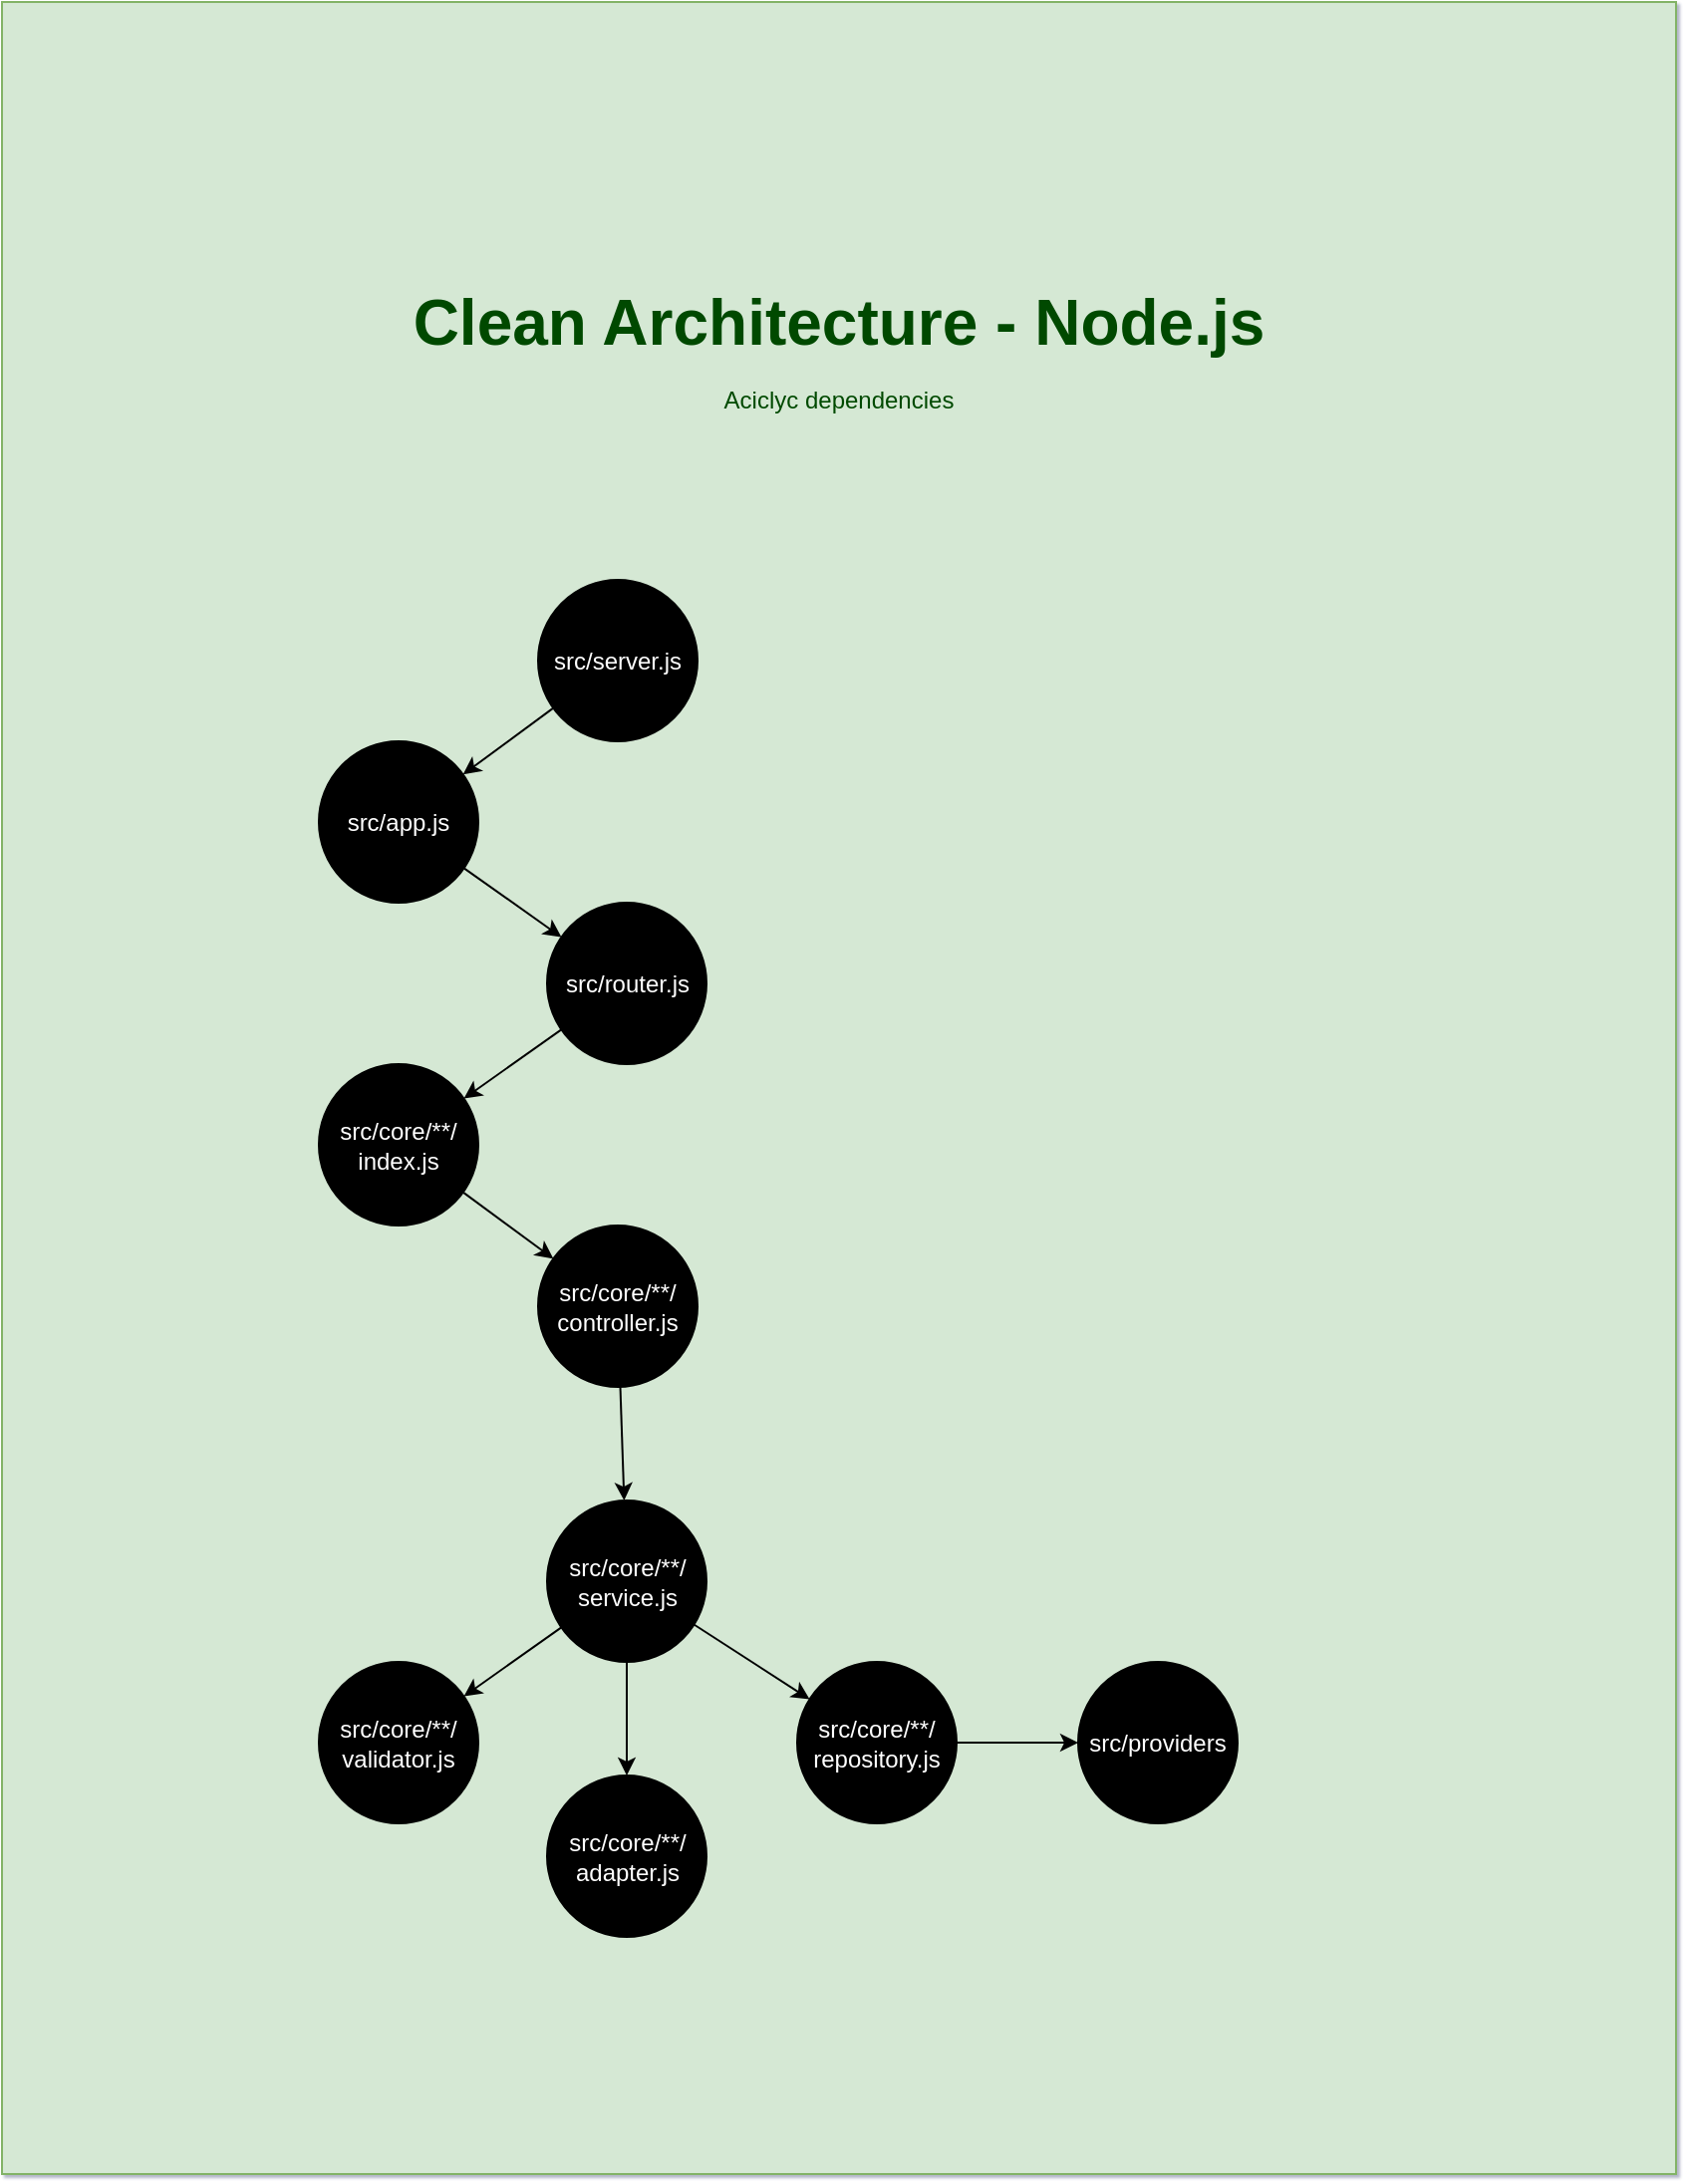 <mxfile version="11.1.4" type="device"><diagram id="9NOa19nKeHXp3vryzbu1" name="Page-1"><mxGraphModel dx="1577" dy="1085" grid="1" gridSize="10" guides="1" tooltips="1" connect="1" arrows="1" fold="1" page="1" pageScale="1" pageWidth="850" pageHeight="1100" background="#FFFFFF" math="0" shadow="1"><root><mxCell id="0"/><mxCell id="1" parent="0"/><mxCell id="76Sq_1ET0rfBBQ_Ms0kL-8" value="" style="rounded=0;whiteSpace=wrap;html=1;fontSize=20;fillColor=#d5e8d4;strokeColor=#82b366;" parent="1" vertex="1"><mxGeometry x="1" width="840" height="1090" as="geometry"/></mxCell><mxCell id="76Sq_1ET0rfBBQ_Ms0kL-7" value="Clean Architecture - Node.js" style="text;align=center;fontStyle=1;verticalAlign=middle;spacingLeft=3;spacingRight=3;strokeColor=none;rotatable=0;points=[[0,0.5],[1,0.5]];portConstraint=eastwest;fontSize=32;fontColor=#004A00;" parent="1" vertex="1"><mxGeometry x="221" y="144" width="400" height="26" as="geometry"/></mxCell><mxCell id="2TXlCD2JMoepZiUoXhZt-3" value="Aciclyc dependencies" style="text;html=1;strokeColor=none;fillColor=none;align=center;verticalAlign=middle;whiteSpace=wrap;rounded=0;fontColor=#004A00;" vertex="1" parent="1"><mxGeometry x="341" y="190" width="160" height="20" as="geometry"/></mxCell><mxCell id="ZysWmgDuxg21pPULO_9l-31" value="" style="rounded=0;orthogonalLoop=1;jettySize=auto;html=1;" parent="1" source="ZysWmgDuxg21pPULO_9l-2" target="ZysWmgDuxg21pPULO_9l-16" edge="1"><mxGeometry relative="1" as="geometry"><mxPoint x="460.0" y="519.5" as="targetPoint"/></mxGeometry></mxCell><mxCell id="ZysWmgDuxg21pPULO_9l-2" value="src/core/**/&lt;br&gt;repository.js" style="ellipse;whiteSpace=wrap;html=1;aspect=fixed;fillColor=#000000;fontColor=#FFFFFF;" parent="1" vertex="1"><mxGeometry x="400" y="833" width="80" height="81" as="geometry"/></mxCell><mxCell id="ZysWmgDuxg21pPULO_9l-12" style="rounded=0;orthogonalLoop=1;jettySize=auto;html=1;" parent="1" source="ZysWmgDuxg21pPULO_9l-3" target="ZysWmgDuxg21pPULO_9l-2" edge="1"><mxGeometry relative="1" as="geometry"/></mxCell><mxCell id="ZysWmgDuxg21pPULO_9l-13" style="rounded=0;orthogonalLoop=1;jettySize=auto;html=1;" parent="1" source="ZysWmgDuxg21pPULO_9l-3" target="ZysWmgDuxg21pPULO_9l-4" edge="1"><mxGeometry relative="1" as="geometry"/></mxCell><mxCell id="76Sq_1ET0rfBBQ_Ms0kL-5" style="rounded=0;orthogonalLoop=1;jettySize=auto;html=1;" parent="1" source="ZysWmgDuxg21pPULO_9l-3" target="76Sq_1ET0rfBBQ_Ms0kL-4" edge="1"><mxGeometry relative="1" as="geometry"/></mxCell><mxCell id="ZysWmgDuxg21pPULO_9l-3" value="src/core/**/&lt;br&gt;service.js" style="ellipse;whiteSpace=wrap;html=1;aspect=fixed;fillColor=#000000;fontColor=#FFFFFF;" parent="1" vertex="1"><mxGeometry x="274.5" y="752" width="80" height="81" as="geometry"/></mxCell><mxCell id="ZysWmgDuxg21pPULO_9l-4" value="src/core/**/&lt;br&gt;validator.js" style="ellipse;whiteSpace=wrap;html=1;aspect=fixed;fillColor=#000000;fontColor=#FFFFFF;" parent="1" vertex="1"><mxGeometry x="160" y="833" width="80" height="81" as="geometry"/></mxCell><mxCell id="ZysWmgDuxg21pPULO_9l-20" style="rounded=0;orthogonalLoop=1;jettySize=auto;html=1;" parent="1" source="ZysWmgDuxg21pPULO_9l-5" target="ZysWmgDuxg21pPULO_9l-19" edge="1"><mxGeometry relative="1" as="geometry"/></mxCell><mxCell id="ZysWmgDuxg21pPULO_9l-5" value="src/router.js" style="ellipse;whiteSpace=wrap;html=1;aspect=fixed;fillColor=#000000;fontColor=#FFFFFF;" parent="1" vertex="1"><mxGeometry x="274.5" y="452" width="80" height="81" as="geometry"/></mxCell><mxCell id="ZysWmgDuxg21pPULO_9l-9" style="rounded=0;orthogonalLoop=1;jettySize=auto;html=1;" parent="1" source="ZysWmgDuxg21pPULO_9l-6" target="ZysWmgDuxg21pPULO_9l-5" edge="1"><mxGeometry relative="1" as="geometry"/></mxCell><mxCell id="ZysWmgDuxg21pPULO_9l-6" value="src/app.js" style="ellipse;whiteSpace=wrap;html=1;aspect=fixed;fillColor=#000000;fontColor=#FFFFFF;" parent="1" vertex="1"><mxGeometry x="160" y="371" width="80" height="81" as="geometry"/></mxCell><mxCell id="ZysWmgDuxg21pPULO_9l-8" style="rounded=0;orthogonalLoop=1;jettySize=auto;html=1;" parent="1" source="ZysWmgDuxg21pPULO_9l-7" target="ZysWmgDuxg21pPULO_9l-6" edge="1"><mxGeometry relative="1" as="geometry"/></mxCell><mxCell id="ZysWmgDuxg21pPULO_9l-7" value="src/server.js" style="ellipse;whiteSpace=wrap;html=1;aspect=fixed;fillColor=#000000;fontColor=#FFFFFF;" parent="1" vertex="1"><mxGeometry x="270" y="290" width="80" height="81" as="geometry"/></mxCell><mxCell id="ZysWmgDuxg21pPULO_9l-16" value="src/providers" style="ellipse;whiteSpace=wrap;html=1;aspect=fixed;fillColor=#000000;fontColor=#FFFFFF;" parent="1" vertex="1"><mxGeometry x="541" y="833" width="80" height="81" as="geometry"/></mxCell><mxCell id="ZysWmgDuxg21pPULO_9l-29" style="rounded=0;orthogonalLoop=1;jettySize=auto;html=1;" parent="1" source="ZysWmgDuxg21pPULO_9l-19" target="2TXlCD2JMoepZiUoXhZt-1" edge="1"><mxGeometry relative="1" as="geometry"/></mxCell><mxCell id="ZysWmgDuxg21pPULO_9l-19" value="src/core/**/&lt;br&gt;index.js" style="ellipse;whiteSpace=wrap;html=1;aspect=fixed;fillColor=#000000;fontColor=#FFFFFF;" parent="1" vertex="1"><mxGeometry x="160" y="533" width="80" height="81" as="geometry"/></mxCell><mxCell id="76Sq_1ET0rfBBQ_Ms0kL-4" value="src/core/**/&lt;br&gt;adapter.js" style="ellipse;whiteSpace=wrap;html=1;aspect=fixed;fillColor=#000000;fontColor=#FFFFFF;" parent="1" vertex="1"><mxGeometry x="274.5" y="890" width="80" height="81" as="geometry"/></mxCell><mxCell id="2TXlCD2JMoepZiUoXhZt-2" style="rounded=0;orthogonalLoop=1;jettySize=auto;html=1;" edge="1" parent="1" source="2TXlCD2JMoepZiUoXhZt-1" target="ZysWmgDuxg21pPULO_9l-3"><mxGeometry relative="1" as="geometry"/></mxCell><mxCell id="2TXlCD2JMoepZiUoXhZt-1" value="src/core/**/&lt;br&gt;controller.js" style="ellipse;whiteSpace=wrap;html=1;aspect=fixed;fillColor=#000000;fontColor=#FFFFFF;" vertex="1" parent="1"><mxGeometry x="270" y="614" width="80" height="81" as="geometry"/></mxCell></root></mxGraphModel></diagram><diagram name="Page-3" id="CCP7pg5YApyh8SZS3QaH"><mxGraphModel dx="1351" dy="930" grid="1" gridSize="10" guides="1" tooltips="1" connect="1" arrows="1" fold="1" page="1" pageScale="1" pageWidth="1100" pageHeight="850" math="0" shadow="0"><root><mxCell id="v6-5FYBS7K_VpEVT5Pff-0"/><mxCell id="v6-5FYBS7K_VpEVT5Pff-1" parent="v6-5FYBS7K_VpEVT5Pff-0"/><mxCell id="v6-5FYBS7K_VpEVT5Pff-2" value="" style="rounded=0;whiteSpace=wrap;html=1;fontSize=20;fillColor=#d5e8d4;strokeColor=#82b366;" vertex="1" parent="v6-5FYBS7K_VpEVT5Pff-1"><mxGeometry x="5" y="5" width="1090" height="839" as="geometry"/></mxCell><mxCell id="v6-5FYBS7K_VpEVT5Pff-3" value="Clean Architecture - Node.js" style="text;align=center;fontStyle=1;verticalAlign=middle;spacingLeft=3;spacingRight=3;strokeColor=none;rotatable=0;points=[[0,0.5],[1,0.5]];portConstraint=eastwest;fontSize=32;fontColor=#004A00;" vertex="1" parent="v6-5FYBS7K_VpEVT5Pff-1"><mxGeometry x="363.071" y="141.5" width="400" height="26" as="geometry"/></mxCell><mxCell id="v6-5FYBS7K_VpEVT5Pff-4" value="Aciclyc dependencies" style="text;html=1;strokeColor=none;fillColor=none;align=center;verticalAlign=middle;whiteSpace=wrap;rounded=0;fontColor=#004A00;" vertex="1" parent="v6-5FYBS7K_VpEVT5Pff-1"><mxGeometry x="483.071" y="187.5" width="160" height="20" as="geometry"/></mxCell><mxCell id="v6-5FYBS7K_VpEVT5Pff-6" value="src/core/**/&lt;br&gt;repository.js" style="ellipse;whiteSpace=wrap;html=1;aspect=fixed;fillColor=#000000;fontColor=#FFFFFF;" vertex="1" parent="v6-5FYBS7K_VpEVT5Pff-1"><mxGeometry x="505" y="648" width="80" height="81" as="geometry"/></mxCell><mxCell id="v6-5FYBS7K_VpEVT5Pff-10" value="src/core/**/&lt;br&gt;service.js" style="ellipse;whiteSpace=wrap;html=1;aspect=fixed;fillColor=#000000;fontColor=#FFFFFF;" vertex="1" parent="v6-5FYBS7K_VpEVT5Pff-1"><mxGeometry x="683" y="648" width="80" height="81" as="geometry"/></mxCell><mxCell id="v6-5FYBS7K_VpEVT5Pff-11" value="src/core/**/&lt;br&gt;validator.js" style="ellipse;whiteSpace=wrap;html=1;aspect=fixed;fillColor=#000000;fontColor=#FFFFFF;" vertex="1" parent="v6-5FYBS7K_VpEVT5Pff-1"><mxGeometry x="861" y="648" width="80" height="81" as="geometry"/></mxCell><mxCell id="v6-5FYBS7K_VpEVT5Pff-12" style="rounded=0;orthogonalLoop=1;jettySize=auto;html=1;" edge="1" parent="v6-5FYBS7K_VpEVT5Pff-1" source="v6-5FYBS7K_VpEVT5Pff-13" target="v6-5FYBS7K_VpEVT5Pff-21"><mxGeometry relative="1" as="geometry"/></mxCell><mxCell id="v6-5FYBS7K_VpEVT5Pff-13" value="src/router.js" style="ellipse;whiteSpace=wrap;html=1;aspect=fixed;fillColor=#000000;fontColor=#FFFFFF;" vertex="1" parent="v6-5FYBS7K_VpEVT5Pff-1"><mxGeometry x="505" y="474" width="80" height="81" as="geometry"/></mxCell><mxCell id="v6-5FYBS7K_VpEVT5Pff-14" style="rounded=0;orthogonalLoop=1;jettySize=auto;html=1;" edge="1" parent="v6-5FYBS7K_VpEVT5Pff-1" source="v6-5FYBS7K_VpEVT5Pff-15" target="v6-5FYBS7K_VpEVT5Pff-13"><mxGeometry relative="1" as="geometry"><mxPoint x="544.952" y="451.818" as="sourcePoint"/></mxGeometry></mxCell><mxCell id="v6-5FYBS7K_VpEVT5Pff-15" value="src/app.js" style="ellipse;whiteSpace=wrap;html=1;aspect=fixed;fillColor=#000000;fontColor=#FFFFFF;" vertex="1" parent="v6-5FYBS7K_VpEVT5Pff-1"><mxGeometry x="333.5" y="474" width="80" height="81" as="geometry"/></mxCell><mxCell id="v6-5FYBS7K_VpEVT5Pff-16" style="rounded=0;orthogonalLoop=1;jettySize=auto;html=1;" edge="1" parent="v6-5FYBS7K_VpEVT5Pff-1" source="v6-5FYBS7K_VpEVT5Pff-18" target="v6-5FYBS7K_VpEVT5Pff-15"><mxGeometry relative="1" as="geometry"/></mxCell><mxCell id="dwtwxp6MbNOkFiX7gvQR-5" style="edgeStyle=none;rounded=0;orthogonalLoop=1;jettySize=auto;html=1;exitX=1;exitY=0;exitDx=0;exitDy=0;fontColor=#004A00;" edge="1" parent="v6-5FYBS7K_VpEVT5Pff-1" source="v6-5FYBS7K_VpEVT5Pff-18" target="v6-5FYBS7K_VpEVT5Pff-19"><mxGeometry relative="1" as="geometry"/></mxCell><mxCell id="v6-5FYBS7K_VpEVT5Pff-18" value="src/server.js" style="ellipse;whiteSpace=wrap;html=1;aspect=fixed;fillColor=#000000;fontColor=#FFFFFF;" vertex="1" parent="v6-5FYBS7K_VpEVT5Pff-1"><mxGeometry x="159" y="474.5" width="80" height="81" as="geometry"/></mxCell><mxCell id="v6-5FYBS7K_VpEVT5Pff-19" value="src/providers" style="ellipse;whiteSpace=wrap;html=1;aspect=fixed;fillColor=#000000;fontColor=#FFFFFF;" vertex="1" parent="v6-5FYBS7K_VpEVT5Pff-1"><mxGeometry x="405" y="300" width="80" height="81" as="geometry"/></mxCell><mxCell id="v6-5FYBS7K_VpEVT5Pff-20" style="rounded=0;orthogonalLoop=1;jettySize=auto;html=1;" edge="1" parent="v6-5FYBS7K_VpEVT5Pff-1" source="v6-5FYBS7K_VpEVT5Pff-21" target="v6-5FYBS7K_VpEVT5Pff-24"><mxGeometry relative="1" as="geometry"/></mxCell><mxCell id="dwtwxp6MbNOkFiX7gvQR-0" style="rounded=0;orthogonalLoop=1;jettySize=auto;html=1;fontColor=#004A00;" edge="1" parent="v6-5FYBS7K_VpEVT5Pff-1" source="v6-5FYBS7K_VpEVT5Pff-21" target="v6-5FYBS7K_VpEVT5Pff-19"><mxGeometry relative="1" as="geometry"/></mxCell><mxCell id="dwtwxp6MbNOkFiX7gvQR-1" style="edgeStyle=none;rounded=0;orthogonalLoop=1;jettySize=auto;html=1;exitX=0;exitY=1;exitDx=0;exitDy=0;fontColor=#004A00;" edge="1" parent="v6-5FYBS7K_VpEVT5Pff-1" source="v6-5FYBS7K_VpEVT5Pff-21" target="v6-5FYBS7K_VpEVT5Pff-6"><mxGeometry relative="1" as="geometry"/></mxCell><mxCell id="dwtwxp6MbNOkFiX7gvQR-2" style="edgeStyle=none;rounded=0;orthogonalLoop=1;jettySize=auto;html=1;exitX=0.5;exitY=1;exitDx=0;exitDy=0;fontColor=#004A00;" edge="1" parent="v6-5FYBS7K_VpEVT5Pff-1" source="v6-5FYBS7K_VpEVT5Pff-21" target="v6-5FYBS7K_VpEVT5Pff-10"><mxGeometry relative="1" as="geometry"/></mxCell><mxCell id="dwtwxp6MbNOkFiX7gvQR-3" style="edgeStyle=none;rounded=0;orthogonalLoop=1;jettySize=auto;html=1;exitX=1;exitY=1;exitDx=0;exitDy=0;fontColor=#004A00;" edge="1" parent="v6-5FYBS7K_VpEVT5Pff-1" source="v6-5FYBS7K_VpEVT5Pff-21" target="v6-5FYBS7K_VpEVT5Pff-11"><mxGeometry relative="1" as="geometry"/></mxCell><mxCell id="dwtwxp6MbNOkFiX7gvQR-4" style="edgeStyle=none;rounded=0;orthogonalLoop=1;jettySize=auto;html=1;exitX=1;exitY=0.5;exitDx=0;exitDy=0;fontColor=#004A00;" edge="1" parent="v6-5FYBS7K_VpEVT5Pff-1" source="v6-5FYBS7K_VpEVT5Pff-21" target="v6-5FYBS7K_VpEVT5Pff-22"><mxGeometry relative="1" as="geometry"/></mxCell><mxCell id="v6-5FYBS7K_VpEVT5Pff-21" value="src/core/**/&lt;br&gt;index.js" style="ellipse;whiteSpace=wrap;html=1;aspect=fixed;fillColor=#000000;fontColor=#FFFFFF;" vertex="1" parent="v6-5FYBS7K_VpEVT5Pff-1"><mxGeometry x="683" y="474" width="80" height="81" as="geometry"/></mxCell><mxCell id="v6-5FYBS7K_VpEVT5Pff-22" value="src/core/**/&lt;br&gt;adapter.js" style="ellipse;whiteSpace=wrap;html=1;aspect=fixed;fillColor=#000000;fontColor=#FFFFFF;" vertex="1" parent="v6-5FYBS7K_VpEVT5Pff-1"><mxGeometry x="861" y="474.5" width="80" height="81" as="geometry"/></mxCell><mxCell id="v6-5FYBS7K_VpEVT5Pff-24" value="src/core/**/&lt;br&gt;controller.js" style="ellipse;whiteSpace=wrap;html=1;aspect=fixed;fillColor=#000000;fontColor=#FFFFFF;" vertex="1" parent="v6-5FYBS7K_VpEVT5Pff-1"><mxGeometry x="683" y="300" width="80" height="81" as="geometry"/></mxCell></root></mxGraphModel></diagram><diagram id="illjS8uOZoFMlUVA-yad" name="Page-2"><mxGraphModel dx="1351" dy="930" grid="1" gridSize="10" guides="1" tooltips="1" connect="1" arrows="1" fold="1" page="1" pageScale="1" pageWidth="1100" pageHeight="850" math="0" shadow="0"><root><mxCell id="iGhgztVz6xY3Ho8HhS6Z-0"/><mxCell id="iGhgztVz6xY3Ho8HhS6Z-1" parent="iGhgztVz6xY3Ho8HhS6Z-0"/><mxCell id="DLY6lZDy01KQxH-1euNZ-0" value="" style="rounded=0;whiteSpace=wrap;html=1;fontSize=20;fillColor=#d5e8d4;strokeColor=#82b366;" vertex="1" parent="iGhgztVz6xY3Ho8HhS6Z-1"><mxGeometry x="4" y="1" width="1090" height="848" as="geometry"/></mxCell><mxCell id="DLY6lZDy01KQxH-1euNZ-1" value="Clean Architecture - Node.js" style="text;align=center;fontStyle=1;verticalAlign=middle;spacingLeft=3;spacingRight=3;strokeColor=none;rotatable=0;points=[[0,0.5],[1,0.5]];portConstraint=eastwest;fontSize=32;fontColor=#004A00;" vertex="1" parent="iGhgztVz6xY3Ho8HhS6Z-1"><mxGeometry x="349" y="153" width="400" height="26" as="geometry"/></mxCell><mxCell id="DLY6lZDy01KQxH-1euNZ-2" value="Aciclyc dependencies" style="text;html=1;strokeColor=none;fillColor=none;align=center;verticalAlign=middle;whiteSpace=wrap;rounded=0;fontColor=#004A00;" vertex="1" parent="iGhgztVz6xY3Ho8HhS6Z-1"><mxGeometry x="469" y="199" width="160" height="20" as="geometry"/></mxCell><mxCell id="DLY6lZDy01KQxH-1euNZ-3" value="" style="rounded=0;orthogonalLoop=1;jettySize=auto;html=1;" edge="1" parent="iGhgztVz6xY3Ho8HhS6Z-1" source="DLY6lZDy01KQxH-1euNZ-4" target="DLY6lZDy01KQxH-1euNZ-16"><mxGeometry relative="1" as="geometry"><mxPoint x="1179.0" y="654" as="targetPoint"/></mxGeometry></mxCell><mxCell id="DLY6lZDy01KQxH-1euNZ-4" value="src/core/**/&lt;br&gt;repository.js" style="ellipse;whiteSpace=wrap;html=1;aspect=fixed;fillColor=#000000;fontColor=#FFFFFF;" vertex="1" parent="iGhgztVz6xY3Ho8HhS6Z-1"><mxGeometry x="583" y="522" width="80" height="81" as="geometry"/></mxCell><mxCell id="DLY6lZDy01KQxH-1euNZ-5" style="rounded=0;orthogonalLoop=1;jettySize=auto;html=1;" edge="1" parent="iGhgztVz6xY3Ho8HhS6Z-1" source="DLY6lZDy01KQxH-1euNZ-8" target="DLY6lZDy01KQxH-1euNZ-4"><mxGeometry relative="1" as="geometry"/></mxCell><mxCell id="DLY6lZDy01KQxH-1euNZ-6" style="rounded=0;orthogonalLoop=1;jettySize=auto;html=1;" edge="1" parent="iGhgztVz6xY3Ho8HhS6Z-1" source="DLY6lZDy01KQxH-1euNZ-8" target="DLY6lZDy01KQxH-1euNZ-9"><mxGeometry relative="1" as="geometry"/></mxCell><mxCell id="DLY6lZDy01KQxH-1euNZ-7" style="rounded=0;orthogonalLoop=1;jettySize=auto;html=1;" edge="1" parent="iGhgztVz6xY3Ho8HhS6Z-1" source="DLY6lZDy01KQxH-1euNZ-8" target="DLY6lZDy01KQxH-1euNZ-19"><mxGeometry relative="1" as="geometry"/></mxCell><mxCell id="DLY6lZDy01KQxH-1euNZ-8" value="src/core/**/&lt;br&gt;service.js" style="ellipse;whiteSpace=wrap;html=1;aspect=fixed;fillColor=#000000;fontColor=#FFFFFF;" vertex="1" parent="iGhgztVz6xY3Ho8HhS6Z-1"><mxGeometry x="741" y="522" width="80" height="81" as="geometry"/></mxCell><mxCell id="DLY6lZDy01KQxH-1euNZ-9" value="src/core/**/&lt;br&gt;validator.js" style="ellipse;whiteSpace=wrap;html=1;aspect=fixed;fillColor=#000000;fontColor=#FFFFFF;" vertex="1" parent="iGhgztVz6xY3Ho8HhS6Z-1"><mxGeometry x="899" y="522" width="80" height="81" as="geometry"/></mxCell><mxCell id="DLY6lZDy01KQxH-1euNZ-10" style="rounded=0;orthogonalLoop=1;jettySize=auto;html=1;" edge="1" parent="iGhgztVz6xY3Ho8HhS6Z-1" source="DLY6lZDy01KQxH-1euNZ-11" target="DLY6lZDy01KQxH-1euNZ-18"><mxGeometry relative="1" as="geometry"/></mxCell><mxCell id="DLY6lZDy01KQxH-1euNZ-11" value="src/router.js" style="ellipse;whiteSpace=wrap;html=1;aspect=fixed;fillColor=#000000;fontColor=#FFFFFF;" vertex="1" parent="iGhgztVz6xY3Ho8HhS6Z-1"><mxGeometry x="425" y="360" width="80" height="81" as="geometry"/></mxCell><mxCell id="DLY6lZDy01KQxH-1euNZ-12" style="rounded=0;orthogonalLoop=1;jettySize=auto;html=1;" edge="1" parent="iGhgztVz6xY3Ho8HhS6Z-1" source="DLY6lZDy01KQxH-1euNZ-13" target="DLY6lZDy01KQxH-1euNZ-11"><mxGeometry relative="1" as="geometry"><mxPoint x="484.952" y="337.818" as="sourcePoint"/></mxGeometry></mxCell><mxCell id="DLY6lZDy01KQxH-1euNZ-13" value="src/app.js" style="ellipse;whiteSpace=wrap;html=1;aspect=fixed;fillColor=#000000;fontColor=#FFFFFF;" vertex="1" parent="iGhgztVz6xY3Ho8HhS6Z-1"><mxGeometry x="273.5" y="360" width="80" height="81" as="geometry"/></mxCell><mxCell id="DLY6lZDy01KQxH-1euNZ-14" style="rounded=0;orthogonalLoop=1;jettySize=auto;html=1;" edge="1" parent="iGhgztVz6xY3Ho8HhS6Z-1" source="DLY6lZDy01KQxH-1euNZ-15" target="DLY6lZDy01KQxH-1euNZ-13"><mxGeometry relative="1" as="geometry"/></mxCell><mxCell id="deEiAOna-OeWlmjo1x4j-0" style="edgeStyle=orthogonalEdgeStyle;rounded=0;orthogonalLoop=1;jettySize=auto;html=1;fontColor=#004A00;" edge="1" parent="iGhgztVz6xY3Ho8HhS6Z-1" source="DLY6lZDy01KQxH-1euNZ-15" target="DLY6lZDy01KQxH-1euNZ-16"><mxGeometry relative="1" as="geometry"/></mxCell><mxCell id="DLY6lZDy01KQxH-1euNZ-15" value="src/server.js" style="ellipse;whiteSpace=wrap;html=1;aspect=fixed;fillColor=#000000;fontColor=#FFFFFF;" vertex="1" parent="iGhgztVz6xY3Ho8HhS6Z-1"><mxGeometry x="119" y="360.5" width="80" height="81" as="geometry"/></mxCell><mxCell id="DLY6lZDy01KQxH-1euNZ-16" value="src/providers" style="ellipse;whiteSpace=wrap;html=1;aspect=fixed;fillColor=#000000;fontColor=#FFFFFF;" vertex="1" parent="iGhgztVz6xY3Ho8HhS6Z-1"><mxGeometry x="119" y="522" width="80" height="81" as="geometry"/></mxCell><mxCell id="DLY6lZDy01KQxH-1euNZ-17" style="rounded=0;orthogonalLoop=1;jettySize=auto;html=1;" edge="1" parent="iGhgztVz6xY3Ho8HhS6Z-1" source="DLY6lZDy01KQxH-1euNZ-18" target="DLY6lZDy01KQxH-1euNZ-21"><mxGeometry relative="1" as="geometry"/></mxCell><mxCell id="DLY6lZDy01KQxH-1euNZ-18" value="src/core/**/&lt;br&gt;index.js" style="ellipse;whiteSpace=wrap;html=1;aspect=fixed;fillColor=#000000;fontColor=#FFFFFF;" vertex="1" parent="iGhgztVz6xY3Ho8HhS6Z-1"><mxGeometry x="583" y="360" width="80" height="81" as="geometry"/></mxCell><mxCell id="DLY6lZDy01KQxH-1euNZ-19" value="src/core/**/&lt;br&gt;adapter.js" style="ellipse;whiteSpace=wrap;html=1;aspect=fixed;fillColor=#000000;fontColor=#FFFFFF;" vertex="1" parent="iGhgztVz6xY3Ho8HhS6Z-1"><mxGeometry x="741" y="684" width="80" height="81" as="geometry"/></mxCell><mxCell id="DLY6lZDy01KQxH-1euNZ-20" style="rounded=0;orthogonalLoop=1;jettySize=auto;html=1;" edge="1" parent="iGhgztVz6xY3Ho8HhS6Z-1" source="DLY6lZDy01KQxH-1euNZ-21" target="DLY6lZDy01KQxH-1euNZ-8"><mxGeometry relative="1" as="geometry"/></mxCell><mxCell id="DLY6lZDy01KQxH-1euNZ-21" value="src/core/**/&lt;br&gt;controller.js" style="ellipse;whiteSpace=wrap;html=1;aspect=fixed;fillColor=#000000;fontColor=#FFFFFF;" vertex="1" parent="iGhgztVz6xY3Ho8HhS6Z-1"><mxGeometry x="741" y="360" width="80" height="81" as="geometry"/></mxCell></root></mxGraphModel></diagram></mxfile>